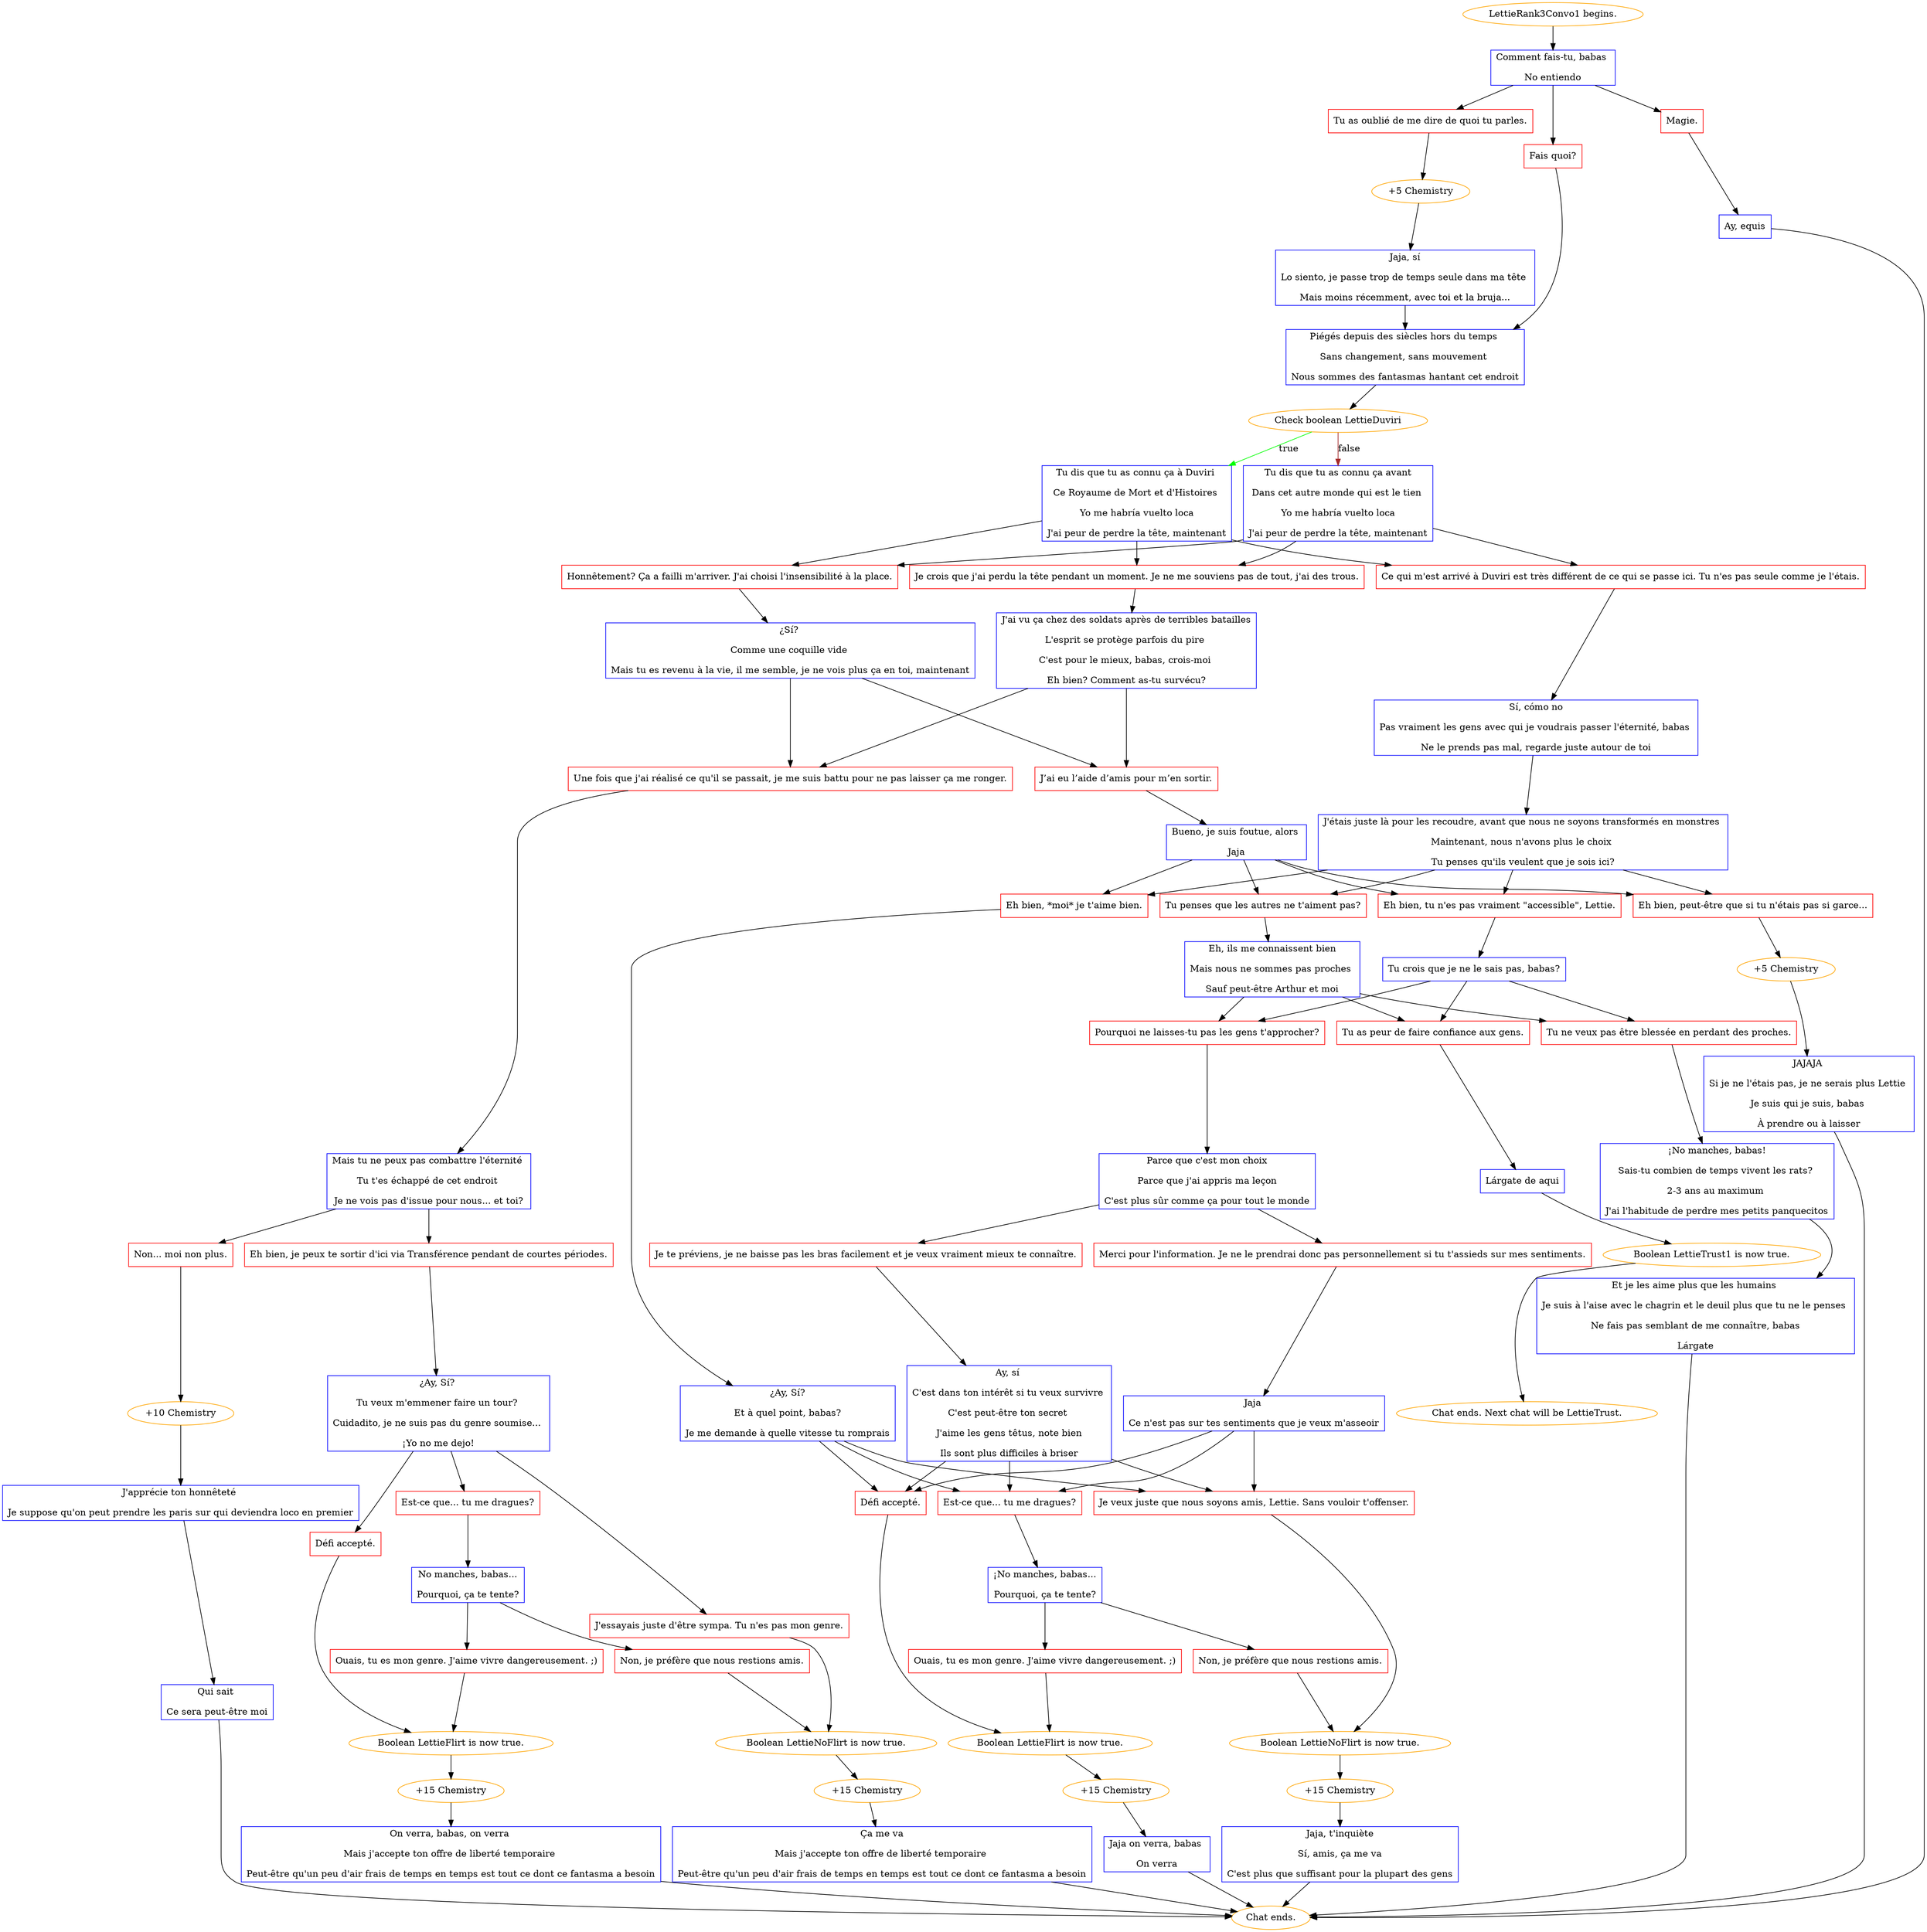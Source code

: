 digraph {
	"LettieRank3Convo1 begins." [color=orange];
		"LettieRank3Convo1 begins." -> j2226654005;
	j2226654005 [label="Comment fais-tu, babas 
No entiendo",shape=box,color=blue];
		j2226654005 -> j3607874732;
		j2226654005 -> j3754897059;
		j2226654005 -> j221045589;
	j3607874732 [label="Tu as oublié de me dire de quoi tu parles.",shape=box,color=red];
		j3607874732 -> j3109030187;
	j3754897059 [label="Fais quoi?",shape=box,color=red];
		j3754897059 -> j3204269268;
	j221045589 [label="Magie.",shape=box,color=red];
		j221045589 -> j1759475013;
	j3109030187 [label="+5 Chemistry",color=orange];
		j3109030187 -> j651887402;
	j3204269268 [label="Piégés depuis des siècles hors du temps 
Sans changement, sans mouvement 
Nous sommes des fantasmas hantant cet endroit",shape=box,color=blue];
		j3204269268 -> j2631015866;
	j1759475013 [label="Ay, equis",shape=box,color=blue];
		j1759475013 -> "Chat ends.";
	j651887402 [label="Jaja, sí
Lo siento, je passe trop de temps seule dans ma tête 
Mais moins récemment, avec toi et la bruja...",shape=box,color=blue];
		j651887402 -> j3204269268;
	j2631015866 [label="Check boolean LettieDuviri",color=orange];
		j2631015866 -> j2873865644 [label=true,color=green];
		j2631015866 -> j2415795040 [label=false,color=brown];
	"Chat ends." [color=orange];
	j2873865644 [label="Tu dis que tu as connu ça à Duviri 
Ce Royaume de Mort et d'Histoires 
Yo me habría vuelto loca
J'ai peur de perdre la tête, maintenant",shape=box,color=blue];
		j2873865644 -> j86930155;
		j2873865644 -> j4166013208;
		j2873865644 -> j3524370250;
	j2415795040 [label="Tu dis que tu as connu ça avant
Dans cet autre monde qui est le tien 
Yo me habría vuelto loca
J'ai peur de perdre la tête, maintenant",shape=box,color=blue];
		j2415795040 -> j3524370250;
		j2415795040 -> j4166013208;
		j2415795040 -> j86930155;
	j86930155 [label="Honnêtement? Ça a failli m'arriver. J'ai choisi l'insensibilité à la place.",shape=box,color=red];
		j86930155 -> j2624264888;
	j4166013208 [label="Je crois que j'ai perdu la tête pendant un moment. Je ne me souviens pas de tout, j'ai des trous.",shape=box,color=red];
		j4166013208 -> j4282708858;
	j3524370250 [label="Ce qui m'est arrivé à Duviri est très différent de ce qui se passe ici. Tu n'es pas seule comme je l'étais.",shape=box,color=red];
		j3524370250 -> j1777059005;
	j2624264888 [label="¿Sí? 
Comme une coquille vide 
Mais tu es revenu à la vie, il me semble, je ne vois plus ça en toi, maintenant",shape=box,color=blue];
		j2624264888 -> j3404380559;
		j2624264888 -> j361535790;
	j4282708858 [label="J'ai vu ça chez des soldats après de terribles batailles
L'esprit se protège parfois du pire 
C'est pour le mieux, babas, crois-moi 
Eh bien? Comment as-tu survécu?",shape=box,color=blue];
		j4282708858 -> j3404380559;
		j4282708858 -> j361535790;
	j1777059005 [label="Sí, cómo no
Pas vraiment les gens avec qui je voudrais passer l'éternité, babas 
Ne le prends pas mal, regarde juste autour de toi",shape=box,color=blue];
		j1777059005 -> j3958189315;
	j3404380559 [label="Une fois que j'ai réalisé ce qu'il se passait, je me suis battu pour ne pas laisser ça me ronger.",shape=box,color=red];
		j3404380559 -> j480633726;
	j361535790 [label="J’ai eu l’aide d’amis pour m’en sortir.",shape=box,color=red];
		j361535790 -> j3163086359;
	j3958189315 [label="J'étais juste là pour les recoudre, avant que nous ne soyons transformés en monstres 
Maintenant, nous n'avons plus le choix 
Tu penses qu'ils veulent que je sois ici?",shape=box,color=blue];
		j3958189315 -> j2073229477;
		j3958189315 -> j4151582820;
		j3958189315 -> j1285815696;
		j3958189315 -> j2673512559;
	j480633726 [label="Mais tu ne peux pas combattre l'éternité 
Tu t'es échappé de cet endroit 
Je ne vois pas d'issue pour nous... et toi?",shape=box,color=blue];
		j480633726 -> j1597740212;
		j480633726 -> j1568775587;
	j3163086359 [label="Bueno, je suis foutue, alors 
Jaja",shape=box,color=blue];
		j3163086359 -> j2073229477;
		j3163086359 -> j4151582820;
		j3163086359 -> j1285815696;
		j3163086359 -> j2673512559;
	j2073229477 [label="Eh bien, *moi* je t'aime bien.",shape=box,color=red];
		j2073229477 -> j2085684272;
	j4151582820 [label="Tu penses que les autres ne t'aiment pas?",shape=box,color=red];
		j4151582820 -> j2127222981;
	j1285815696 [label="Eh bien, tu n'es pas vraiment \"accessible\", Lettie.",shape=box,color=red];
		j1285815696 -> j309703124;
	j2673512559 [label="Eh bien, peut-être que si tu n'étais pas si garce...",shape=box,color=red];
		j2673512559 -> j902963670;
	j1597740212 [label="Non... moi non plus.",shape=box,color=red];
		j1597740212 -> j1567786037;
	j1568775587 [label="Eh bien, je peux te sortir d'ici via Transférence pendant de courtes périodes.",shape=box,color=red];
		j1568775587 -> j3418580676;
	j2085684272 [label="¿Ay, Sí?
Et à quel point, babas?
Je me demande à quelle vitesse tu romprais",shape=box,color=blue];
		j2085684272 -> j1210563438;
		j2085684272 -> j3852638758;
		j2085684272 -> j891268566;
	j2127222981 [label="Eh, ils me connaissent bien
Mais nous ne sommes pas proches 
Sauf peut-être Arthur et moi",shape=box,color=blue];
		j2127222981 -> j4043881816;
		j2127222981 -> j4078348948;
		j2127222981 -> j4081963324;
	j309703124 [label="Tu crois que je ne le sais pas, babas?",shape=box,color=blue];
		j309703124 -> j4043881816;
		j309703124 -> j4078348948;
		j309703124 -> j4081963324;
	j902963670 [label="+5 Chemistry",color=orange];
		j902963670 -> j1927874584;
	j1567786037 [label="+10 Chemistry",color=orange];
		j1567786037 -> j1988996157;
	j3418580676 [label="¿Ay, Sí? 
Tu veux m'emmener faire un tour? 
Cuidadito, je ne suis pas du genre soumise... 
¡Yo no me dejo!",shape=box,color=blue];
		j3418580676 -> j1506567589;
		j3418580676 -> j3149901261;
		j3418580676 -> j212559252;
	j1210563438 [label="Défi accepté.",shape=box,color=red];
		j1210563438 -> j3567426195;
	j3852638758 [label="Est-ce que... tu me dragues?",shape=box,color=red];
		j3852638758 -> j1688246527;
	j891268566 [label="Je veux juste que nous soyons amis, Lettie. Sans vouloir t'offenser.",shape=box,color=red];
		j891268566 -> j2830284755;
	j4043881816 [label="Pourquoi ne laisses-tu pas les gens t'approcher?",shape=box,color=red];
		j4043881816 -> j2568895004;
	j4078348948 [label="Tu as peur de faire confiance aux gens.",shape=box,color=red];
		j4078348948 -> j2579135998;
	j4081963324 [label="Tu ne veux pas être blessée en perdant des proches.",shape=box,color=red];
		j4081963324 -> j121623354;
	j1927874584 [label="JAJAJA 
Si je ne l'étais pas, je ne serais plus Lettie 
Je suis qui je suis, babas 
À prendre ou à laisser",shape=box,color=blue];
		j1927874584 -> "Chat ends.";
	j1988996157 [label="J'apprécie ton honnêteté 
Je suppose qu'on peut prendre les paris sur qui deviendra loco en premier",shape=box,color=blue];
		j1988996157 -> j1082765978;
	j1506567589 [label="Défi accepté.",shape=box,color=red];
		j1506567589 -> j1970299945;
	j3149901261 [label="Est-ce que... tu me dragues?",shape=box,color=red];
		j3149901261 -> j2075584651;
	j212559252 [label="J'essayais juste d'être sympa. Tu n'es pas mon genre.",shape=box,color=red];
		j212559252 -> j509757291;
	j3567426195 [label="Boolean LettieFlirt is now true.",color=orange];
		j3567426195 -> j3927151963;
	j1688246527 [label="¡No manches, babas...
Pourquoi, ça te tente?",shape=box,color=blue];
		j1688246527 -> j2064706714;
		j1688246527 -> j1047323098;
	j2830284755 [label="Boolean LettieNoFlirt is now true.",color=orange];
		j2830284755 -> j3857044501;
	j2568895004 [label="Parce que c'est mon choix
Parce que j'ai appris ma leçon
C'est plus sûr comme ça pour tout le monde",shape=box,color=blue];
		j2568895004 -> j3450555110;
		j2568895004 -> j1593581643;
	j2579135998 [label="Lárgate de aqui",shape=box,color=blue];
		j2579135998 -> j971190109;
	j121623354 [label="¡No manches, babas!
Sais-tu combien de temps vivent les rats? 
2-3 ans au maximum 
J'ai l'habitude de perdre mes petits panquecitos",shape=box,color=blue];
		j121623354 -> j3295478950;
	j1082765978 [label="Qui sait 
Ce sera peut-être moi",shape=box,color=blue];
		j1082765978 -> "Chat ends.";
	j1970299945 [label="Boolean LettieFlirt is now true.",color=orange];
		j1970299945 -> j239015896;
	j2075584651 [label="No manches, babas...
Pourquoi, ça te tente?",shape=box,color=blue];
		j2075584651 -> j957945279;
		j2075584651 -> j4056619213;
	j509757291 [label="Boolean LettieNoFlirt is now true.",color=orange];
		j509757291 -> j219568084;
	j3927151963 [label="+15 Chemistry",color=orange];
		j3927151963 -> j2401224212;
	j2064706714 [label="Ouais, tu es mon genre. J'aime vivre dangereusement. ;)",shape=box,color=red];
		j2064706714 -> j3567426195;
	j1047323098 [label="Non, je préfère que nous restions amis.",shape=box,color=red];
		j1047323098 -> j2830284755;
	j3857044501 [label="+15 Chemistry",color=orange];
		j3857044501 -> j3740709359;
	j3450555110 [label="Je te préviens, je ne baisse pas les bras facilement et je veux vraiment mieux te connaître.",shape=box,color=red];
		j3450555110 -> j507553354;
	j1593581643 [label="Merci pour l'information. Je ne le prendrai donc pas personnellement si tu t'assieds sur mes sentiments.",shape=box,color=red];
		j1593581643 -> j2938168464;
	j971190109 [label="Boolean LettieTrust1 is now true.",color=orange];
		j971190109 -> "Chat ends. Next chat will be LettieTrust.";
	j3295478950 [label="Et je les aime plus que les humains 
Je suis à l'aise avec le chagrin et le deuil plus que tu ne le penses 
Ne fais pas semblant de me connaître, babas
Lárgate",shape=box,color=blue];
		j3295478950 -> "Chat ends.";
	j239015896 [label="+15 Chemistry",color=orange];
		j239015896 -> j2855525455;
	j957945279 [label="Ouais, tu es mon genre. J'aime vivre dangereusement. ;)",shape=box,color=red];
		j957945279 -> j1970299945;
	j4056619213 [label="Non, je préfère que nous restions amis.",shape=box,color=red];
		j4056619213 -> j509757291;
	j219568084 [label="+15 Chemistry",color=orange];
		j219568084 -> j1224289761;
	j2401224212 [label="Jaja on verra, babas 
On verra",shape=box,color=blue];
		j2401224212 -> "Chat ends.";
	j3740709359 [label="Jaja, t'inquiète
Sí, amis, ça me va
C'est plus que suffisant pour la plupart des gens",shape=box,color=blue];
		j3740709359 -> "Chat ends.";
	j507553354 [label="Ay, sí 
C'est dans ton intérêt si tu veux survivre 
C'est peut-être ton secret 
J'aime les gens têtus, note bien
Ils sont plus difficiles à briser",shape=box,color=blue];
		j507553354 -> j1210563438;
		j507553354 -> j3852638758;
		j507553354 -> j891268566;
	j2938168464 [label="Jaja 
Ce n'est pas sur tes sentiments que je veux m'asseoir",shape=box,color=blue];
		j2938168464 -> j1210563438;
		j2938168464 -> j3852638758;
		j2938168464 -> j891268566;
	"Chat ends. Next chat will be LettieTrust." [color=orange];
	j2855525455 [label="On verra, babas, on verra 
Mais j'accepte ton offre de liberté temporaire 
Peut-être qu'un peu d'air frais de temps en temps est tout ce dont ce fantasma a besoin",shape=box,color=blue];
		j2855525455 -> "Chat ends.";
	j1224289761 [label="Ça me va
Mais j'accepte ton offre de liberté temporaire 
Peut-être qu'un peu d'air frais de temps en temps est tout ce dont ce fantasma a besoin",shape=box,color=blue];
		j1224289761 -> "Chat ends.";
}
